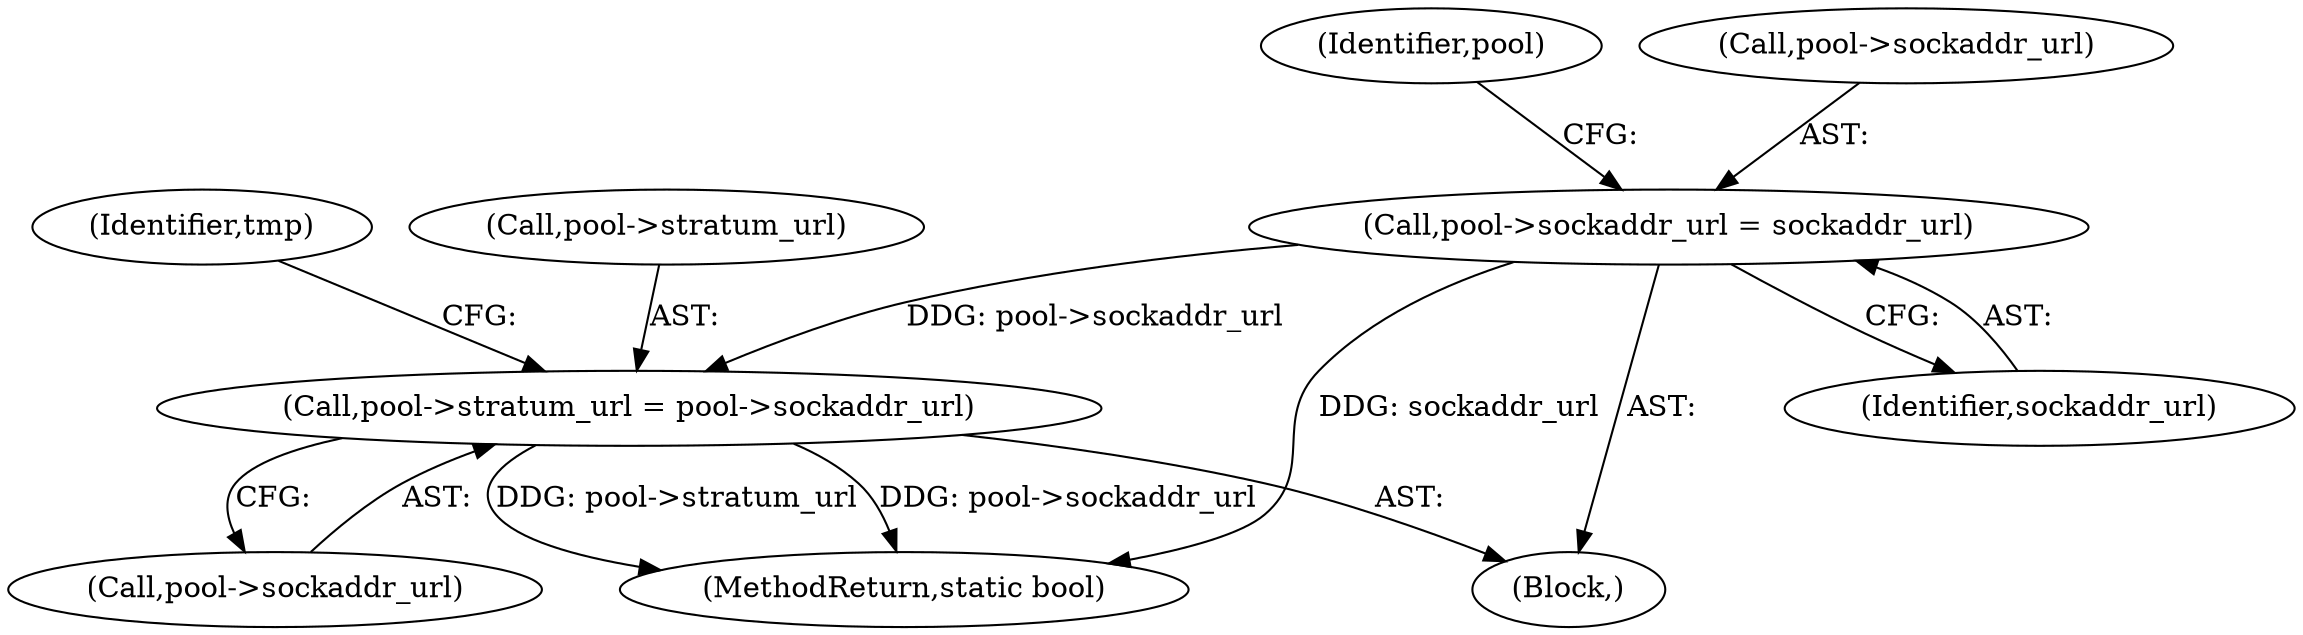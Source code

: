 digraph "0_sgminer_78cc408369bdbbd440196c93574098d1482efbce@pointer" {
"1000194" [label="(Call,pool->stratum_url = pool->sockaddr_url)"];
"1000189" [label="(Call,pool->sockaddr_url = sockaddr_url)"];
"1000198" [label="(Call,pool->sockaddr_url)"];
"1000231" [label="(MethodReturn,static bool)"];
"1000196" [label="(Identifier,pool)"];
"1000189" [label="(Call,pool->sockaddr_url = sockaddr_url)"];
"1000103" [label="(Block,)"];
"1000190" [label="(Call,pool->sockaddr_url)"];
"1000194" [label="(Call,pool->stratum_url = pool->sockaddr_url)"];
"1000193" [label="(Identifier,sockaddr_url)"];
"1000202" [label="(Identifier,tmp)"];
"1000195" [label="(Call,pool->stratum_url)"];
"1000194" -> "1000103"  [label="AST: "];
"1000194" -> "1000198"  [label="CFG: "];
"1000195" -> "1000194"  [label="AST: "];
"1000198" -> "1000194"  [label="AST: "];
"1000202" -> "1000194"  [label="CFG: "];
"1000194" -> "1000231"  [label="DDG: pool->stratum_url"];
"1000194" -> "1000231"  [label="DDG: pool->sockaddr_url"];
"1000189" -> "1000194"  [label="DDG: pool->sockaddr_url"];
"1000189" -> "1000103"  [label="AST: "];
"1000189" -> "1000193"  [label="CFG: "];
"1000190" -> "1000189"  [label="AST: "];
"1000193" -> "1000189"  [label="AST: "];
"1000196" -> "1000189"  [label="CFG: "];
"1000189" -> "1000231"  [label="DDG: sockaddr_url"];
}
